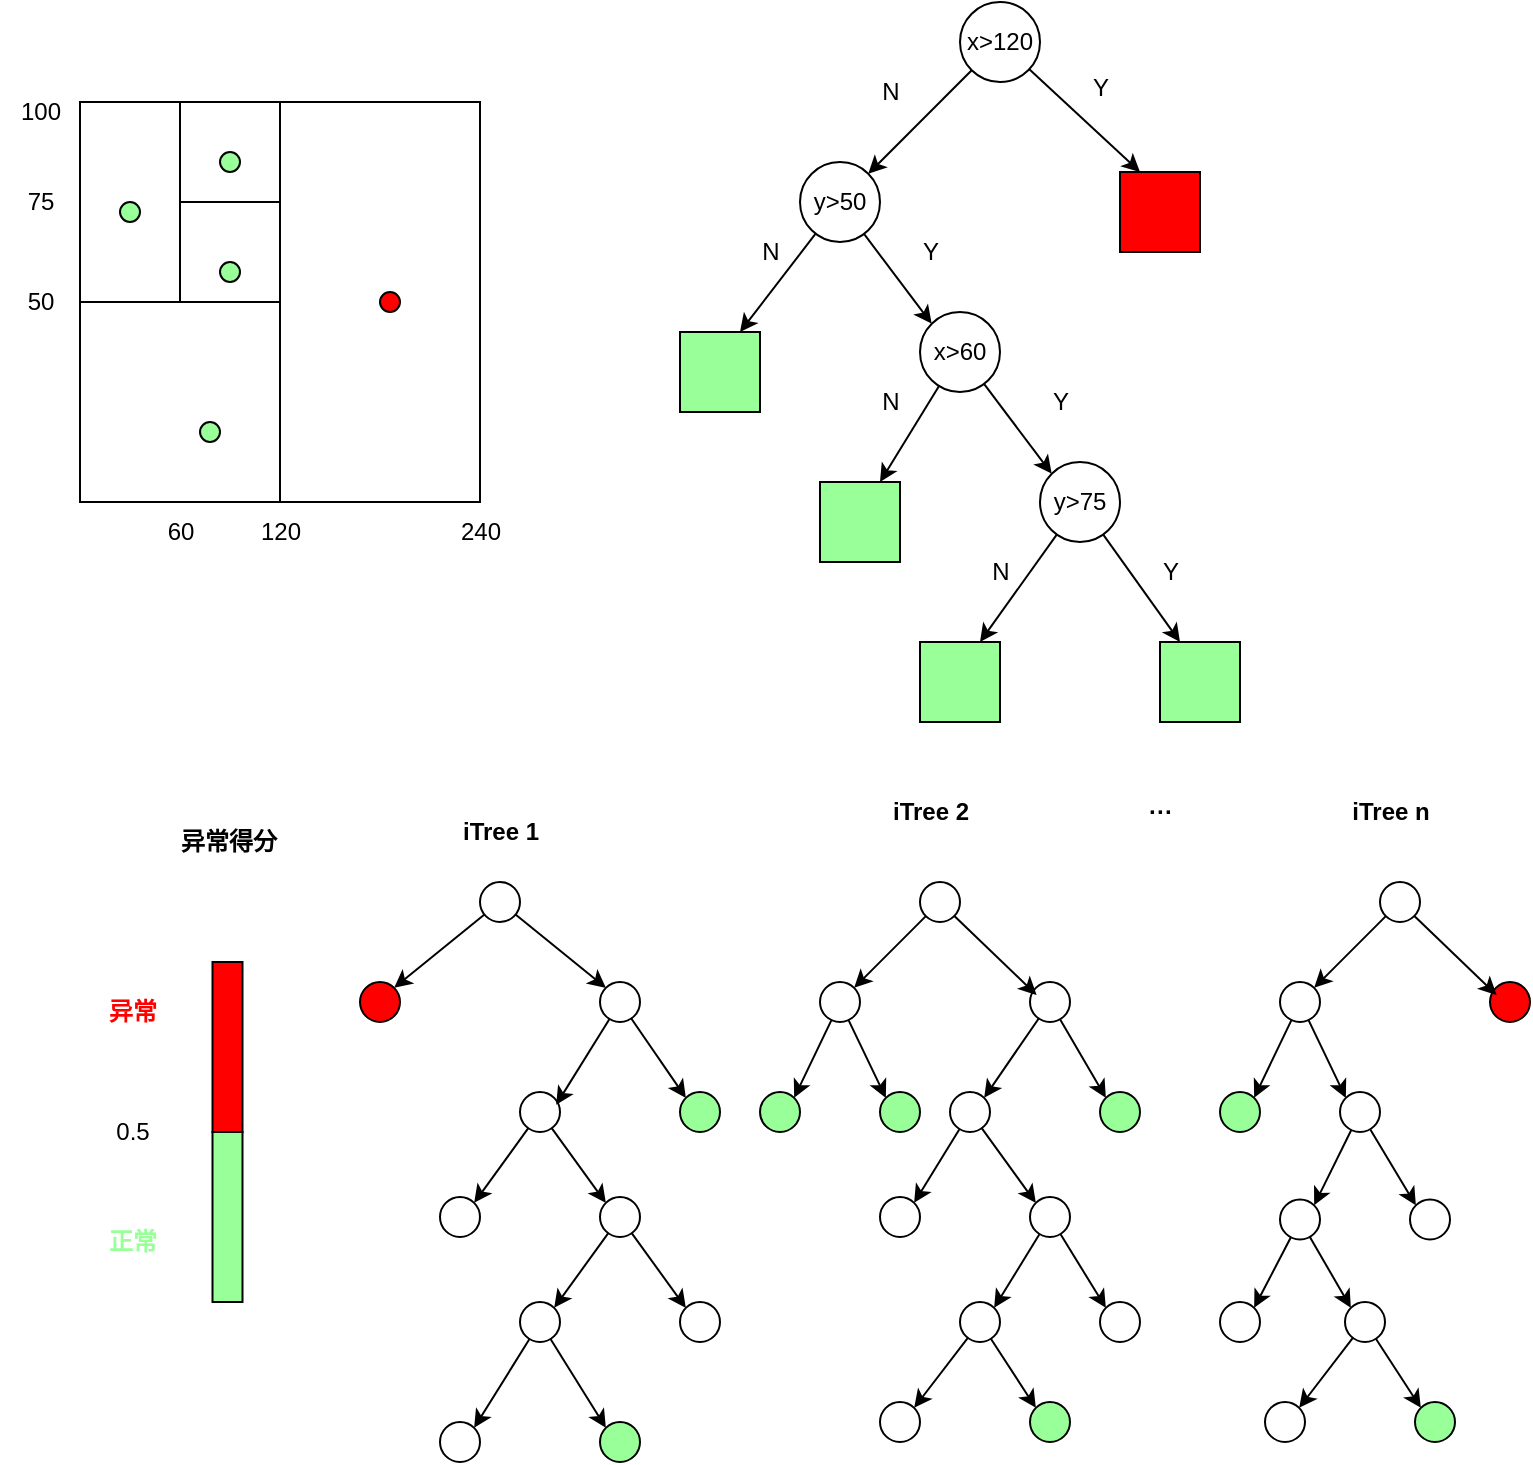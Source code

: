 <mxfile version="24.2.2" type="github">
  <diagram name="第 1 页" id="rHj-dIYMqYzPayB8cscu">
    <mxGraphModel dx="2474" dy="839" grid="1" gridSize="10" guides="1" tooltips="1" connect="1" arrows="1" fold="1" page="1" pageScale="1" pageWidth="827" pageHeight="1169" math="0" shadow="0">
      <root>
        <mxCell id="0" />
        <mxCell id="1" parent="0" />
        <mxCell id="abwORtX6xPweR-GpnYd3-14" value="" style="rounded=0;whiteSpace=wrap;html=1;" parent="1" vertex="1">
          <mxGeometry x="-190" y="270" width="50" height="50" as="geometry" />
        </mxCell>
        <mxCell id="abwORtX6xPweR-GpnYd3-15" value="240" style="text;html=1;align=center;verticalAlign=middle;resizable=0;points=[];autosize=1;strokeColor=none;fillColor=none;" parent="1" vertex="1">
          <mxGeometry x="-60" y="470" width="40" height="30" as="geometry" />
        </mxCell>
        <mxCell id="abwORtX6xPweR-GpnYd3-18" value="120" style="text;html=1;align=center;verticalAlign=middle;resizable=0;points=[];autosize=1;strokeColor=none;fillColor=none;" parent="1" vertex="1">
          <mxGeometry x="-160" y="470" width="40" height="30" as="geometry" />
        </mxCell>
        <mxCell id="abwORtX6xPweR-GpnYd3-20" value="" style="rounded=0;whiteSpace=wrap;html=1;" parent="1" vertex="1">
          <mxGeometry x="-240" y="370" width="100" height="100" as="geometry" />
        </mxCell>
        <mxCell id="abwORtX6xPweR-GpnYd3-21" value="" style="rounded=0;whiteSpace=wrap;html=1;" parent="1" vertex="1">
          <mxGeometry x="-140" y="270" width="100" height="200" as="geometry" />
        </mxCell>
        <mxCell id="abwORtX6xPweR-GpnYd3-22" value="" style="rounded=0;whiteSpace=wrap;html=1;" parent="1" vertex="1">
          <mxGeometry x="-190" y="320" width="50" height="50" as="geometry" />
        </mxCell>
        <mxCell id="abwORtX6xPweR-GpnYd3-23" value="" style="rounded=0;whiteSpace=wrap;html=1;" parent="1" vertex="1">
          <mxGeometry x="-240" y="270" width="50" height="100" as="geometry" />
        </mxCell>
        <mxCell id="abwORtX6xPweR-GpnYd3-24" value="" style="ellipse;whiteSpace=wrap;html=1;aspect=fixed;fillColor=#99FF99;" parent="1" vertex="1">
          <mxGeometry x="-170" y="295" width="10" height="10" as="geometry" />
        </mxCell>
        <mxCell id="abwORtX6xPweR-GpnYd3-33" value="" style="ellipse;whiteSpace=wrap;html=1;aspect=fixed;fillColor=#99FF99;" parent="1" vertex="1">
          <mxGeometry x="-220" y="320" width="10" height="10" as="geometry" />
        </mxCell>
        <mxCell id="abwORtX6xPweR-GpnYd3-36" value="" style="ellipse;whiteSpace=wrap;html=1;aspect=fixed;fillColor=#99FF99;" parent="1" vertex="1">
          <mxGeometry x="-170" y="350" width="10" height="10" as="geometry" />
        </mxCell>
        <mxCell id="abwORtX6xPweR-GpnYd3-38" value="" style="ellipse;whiteSpace=wrap;html=1;aspect=fixed;fillColor=#99FF99;" parent="1" vertex="1">
          <mxGeometry x="-180" y="430" width="10" height="10" as="geometry" />
        </mxCell>
        <mxCell id="abwORtX6xPweR-GpnYd3-39" value="" style="ellipse;whiteSpace=wrap;html=1;aspect=fixed;fillColor=#FF0000;" parent="1" vertex="1">
          <mxGeometry x="-90" y="365" width="10" height="10" as="geometry" />
        </mxCell>
        <mxCell id="abwORtX6xPweR-GpnYd3-41" value="60" style="text;html=1;align=center;verticalAlign=middle;resizable=0;points=[];autosize=1;strokeColor=none;fillColor=none;" parent="1" vertex="1">
          <mxGeometry x="-210" y="470" width="40" height="30" as="geometry" />
        </mxCell>
        <mxCell id="abwORtX6xPweR-GpnYd3-42" value="50" style="text;html=1;align=center;verticalAlign=middle;resizable=0;points=[];autosize=1;strokeColor=none;fillColor=none;" parent="1" vertex="1">
          <mxGeometry x="-280" y="355" width="40" height="30" as="geometry" />
        </mxCell>
        <mxCell id="abwORtX6xPweR-GpnYd3-43" value="75" style="text;html=1;align=center;verticalAlign=middle;resizable=0;points=[];autosize=1;strokeColor=none;fillColor=none;" parent="1" vertex="1">
          <mxGeometry x="-280" y="305" width="40" height="30" as="geometry" />
        </mxCell>
        <mxCell id="abwORtX6xPweR-GpnYd3-44" value="100" style="text;html=1;align=center;verticalAlign=middle;resizable=0;points=[];autosize=1;strokeColor=none;fillColor=none;" parent="1" vertex="1">
          <mxGeometry x="-280" y="260" width="40" height="30" as="geometry" />
        </mxCell>
        <mxCell id="abwORtX6xPweR-GpnYd3-65" style="rounded=0;orthogonalLoop=1;jettySize=auto;html=1;entryX=1;entryY=0;entryDx=0;entryDy=0;" parent="1" source="abwORtX6xPweR-GpnYd3-45" target="abwORtX6xPweR-GpnYd3-57" edge="1">
          <mxGeometry relative="1" as="geometry" />
        </mxCell>
        <mxCell id="abwORtX6xPweR-GpnYd3-66" style="rounded=0;orthogonalLoop=1;jettySize=auto;html=1;entryX=0.25;entryY=0;entryDx=0;entryDy=0;" parent="1" source="abwORtX6xPweR-GpnYd3-45" target="abwORtX6xPweR-GpnYd3-58" edge="1">
          <mxGeometry relative="1" as="geometry" />
        </mxCell>
        <mxCell id="abwORtX6xPweR-GpnYd3-45" value="x&amp;gt;120" style="ellipse;whiteSpace=wrap;html=1;aspect=fixed;" parent="1" vertex="1">
          <mxGeometry x="200" y="220" width="40" height="40" as="geometry" />
        </mxCell>
        <mxCell id="abwORtX6xPweR-GpnYd3-67" style="rounded=0;orthogonalLoop=1;jettySize=auto;html=1;entryX=0.75;entryY=0;entryDx=0;entryDy=0;" parent="1" source="abwORtX6xPweR-GpnYd3-57" target="abwORtX6xPweR-GpnYd3-61" edge="1">
          <mxGeometry relative="1" as="geometry" />
        </mxCell>
        <mxCell id="abwORtX6xPweR-GpnYd3-68" style="rounded=0;orthogonalLoop=1;jettySize=auto;html=1;entryX=0;entryY=0;entryDx=0;entryDy=0;" parent="1" source="abwORtX6xPweR-GpnYd3-57" target="abwORtX6xPweR-GpnYd3-59" edge="1">
          <mxGeometry relative="1" as="geometry" />
        </mxCell>
        <mxCell id="abwORtX6xPweR-GpnYd3-57" value="y&amp;gt;50" style="ellipse;whiteSpace=wrap;html=1;aspect=fixed;" parent="1" vertex="1">
          <mxGeometry x="120" y="300" width="40" height="40" as="geometry" />
        </mxCell>
        <mxCell id="abwORtX6xPweR-GpnYd3-58" value="" style="whiteSpace=wrap;html=1;aspect=fixed;fillColor=#FF0000;" parent="1" vertex="1">
          <mxGeometry x="280" y="305" width="40" height="40" as="geometry" />
        </mxCell>
        <mxCell id="abwORtX6xPweR-GpnYd3-69" style="rounded=0;orthogonalLoop=1;jettySize=auto;html=1;entryX=0.75;entryY=0;entryDx=0;entryDy=0;" parent="1" source="abwORtX6xPweR-GpnYd3-59" target="abwORtX6xPweR-GpnYd3-62" edge="1">
          <mxGeometry relative="1" as="geometry" />
        </mxCell>
        <mxCell id="abwORtX6xPweR-GpnYd3-70" style="rounded=0;orthogonalLoop=1;jettySize=auto;html=1;entryX=0;entryY=0;entryDx=0;entryDy=0;" parent="1" source="abwORtX6xPweR-GpnYd3-59" target="abwORtX6xPweR-GpnYd3-60" edge="1">
          <mxGeometry relative="1" as="geometry" />
        </mxCell>
        <mxCell id="abwORtX6xPweR-GpnYd3-59" value="x&amp;gt;60" style="ellipse;whiteSpace=wrap;html=1;aspect=fixed;" parent="1" vertex="1">
          <mxGeometry x="180" y="375" width="40" height="40" as="geometry" />
        </mxCell>
        <mxCell id="abwORtX6xPweR-GpnYd3-71" style="rounded=0;orthogonalLoop=1;jettySize=auto;html=1;entryX=0.75;entryY=0;entryDx=0;entryDy=0;" parent="1" source="abwORtX6xPweR-GpnYd3-60" target="abwORtX6xPweR-GpnYd3-63" edge="1">
          <mxGeometry relative="1" as="geometry" />
        </mxCell>
        <mxCell id="abwORtX6xPweR-GpnYd3-72" style="rounded=0;orthogonalLoop=1;jettySize=auto;html=1;entryX=0.25;entryY=0;entryDx=0;entryDy=0;" parent="1" source="abwORtX6xPweR-GpnYd3-60" target="abwORtX6xPweR-GpnYd3-64" edge="1">
          <mxGeometry relative="1" as="geometry" />
        </mxCell>
        <mxCell id="abwORtX6xPweR-GpnYd3-60" value="y&amp;gt;75" style="ellipse;whiteSpace=wrap;html=1;aspect=fixed;" parent="1" vertex="1">
          <mxGeometry x="240" y="450" width="40" height="40" as="geometry" />
        </mxCell>
        <mxCell id="abwORtX6xPweR-GpnYd3-61" value="" style="whiteSpace=wrap;html=1;aspect=fixed;fillColor=#99FF99;" parent="1" vertex="1">
          <mxGeometry x="60" y="385" width="40" height="40" as="geometry" />
        </mxCell>
        <mxCell id="abwORtX6xPweR-GpnYd3-62" value="" style="whiteSpace=wrap;html=1;aspect=fixed;fillColor=#99FF99;" parent="1" vertex="1">
          <mxGeometry x="130" y="460" width="40" height="40" as="geometry" />
        </mxCell>
        <mxCell id="abwORtX6xPweR-GpnYd3-63" value="" style="whiteSpace=wrap;html=1;aspect=fixed;fillColor=#99FF99;" parent="1" vertex="1">
          <mxGeometry x="180" y="540" width="40" height="40" as="geometry" />
        </mxCell>
        <mxCell id="abwORtX6xPweR-GpnYd3-64" value="" style="whiteSpace=wrap;html=1;aspect=fixed;fillColor=#99FF99;" parent="1" vertex="1">
          <mxGeometry x="300" y="540" width="40" height="40" as="geometry" />
        </mxCell>
        <mxCell id="abwORtX6xPweR-GpnYd3-73" value="N" style="text;html=1;align=center;verticalAlign=middle;resizable=0;points=[];autosize=1;strokeColor=none;fillColor=none;" parent="1" vertex="1">
          <mxGeometry x="150" y="250" width="30" height="30" as="geometry" />
        </mxCell>
        <mxCell id="abwORtX6xPweR-GpnYd3-74" value="N" style="text;html=1;align=center;verticalAlign=middle;resizable=0;points=[];autosize=1;strokeColor=none;fillColor=none;" parent="1" vertex="1">
          <mxGeometry x="90" y="330" width="30" height="30" as="geometry" />
        </mxCell>
        <mxCell id="abwORtX6xPweR-GpnYd3-75" value="N" style="text;html=1;align=center;verticalAlign=middle;resizable=0;points=[];autosize=1;strokeColor=none;fillColor=none;" parent="1" vertex="1">
          <mxGeometry x="150" y="405" width="30" height="30" as="geometry" />
        </mxCell>
        <mxCell id="abwORtX6xPweR-GpnYd3-76" value="N" style="text;html=1;align=center;verticalAlign=middle;resizable=0;points=[];autosize=1;strokeColor=none;fillColor=none;" parent="1" vertex="1">
          <mxGeometry x="205" y="490" width="30" height="30" as="geometry" />
        </mxCell>
        <mxCell id="abwORtX6xPweR-GpnYd3-77" value="Y" style="text;html=1;align=center;verticalAlign=middle;resizable=0;points=[];autosize=1;strokeColor=none;fillColor=none;" parent="1" vertex="1">
          <mxGeometry x="255" y="248" width="30" height="30" as="geometry" />
        </mxCell>
        <mxCell id="abwORtX6xPweR-GpnYd3-78" value="Y" style="text;html=1;align=center;verticalAlign=middle;resizable=0;points=[];autosize=1;strokeColor=none;fillColor=none;" parent="1" vertex="1">
          <mxGeometry x="170" y="330" width="30" height="30" as="geometry" />
        </mxCell>
        <mxCell id="abwORtX6xPweR-GpnYd3-79" value="Y" style="text;html=1;align=center;verticalAlign=middle;resizable=0;points=[];autosize=1;strokeColor=none;fillColor=none;" parent="1" vertex="1">
          <mxGeometry x="235" y="405" width="30" height="30" as="geometry" />
        </mxCell>
        <mxCell id="abwORtX6xPweR-GpnYd3-80" value="Y" style="text;html=1;align=center;verticalAlign=middle;resizable=0;points=[];autosize=1;strokeColor=none;fillColor=none;" parent="1" vertex="1">
          <mxGeometry x="290" y="490" width="30" height="30" as="geometry" />
        </mxCell>
        <mxCell id="abwORtX6xPweR-GpnYd3-81" value="&lt;b&gt;异常得分&lt;/b&gt;" style="text;html=1;align=center;verticalAlign=middle;resizable=0;points=[];autosize=1;strokeColor=none;fillColor=none;" parent="1" vertex="1">
          <mxGeometry x="-201.25" y="625" width="70" height="30" as="geometry" />
        </mxCell>
        <mxCell id="abwORtX6xPweR-GpnYd3-82" value="" style="rounded=0;whiteSpace=wrap;html=1;fillColor=#FF0000;" parent="1" vertex="1">
          <mxGeometry x="-173.75" y="700" width="15" height="85" as="geometry" />
        </mxCell>
        <mxCell id="abwORtX6xPweR-GpnYd3-84" value="" style="rounded=0;whiteSpace=wrap;html=1;fillColor=#99FF99;" parent="1" vertex="1">
          <mxGeometry x="-173.75" y="785" width="15" height="85" as="geometry" />
        </mxCell>
        <mxCell id="abwORtX6xPweR-GpnYd3-85" value="&lt;b&gt;&lt;font color=&quot;#ff0000&quot;&gt;异常&lt;/font&gt;&lt;/b&gt;" style="text;html=1;align=center;verticalAlign=middle;resizable=0;points=[];autosize=1;strokeColor=none;fillColor=none;" parent="1" vertex="1">
          <mxGeometry x="-238.75" y="710" width="50" height="30" as="geometry" />
        </mxCell>
        <mxCell id="abwORtX6xPweR-GpnYd3-86" value="0.5" style="text;html=1;align=center;verticalAlign=middle;resizable=0;points=[];autosize=1;strokeColor=none;fillColor=none;" parent="1" vertex="1">
          <mxGeometry x="-233.75" y="770" width="40" height="30" as="geometry" />
        </mxCell>
        <mxCell id="abwORtX6xPweR-GpnYd3-87" value="&lt;font color=&quot;#99ff99&quot;&gt;&lt;b&gt;正常&lt;/b&gt;&lt;/font&gt;" style="text;html=1;align=center;verticalAlign=middle;resizable=0;points=[];autosize=1;strokeColor=none;fillColor=none;" parent="1" vertex="1">
          <mxGeometry x="-238.75" y="825" width="50" height="30" as="geometry" />
        </mxCell>
        <mxCell id="abwORtX6xPweR-GpnYd3-88" value="&lt;b&gt;iTree 1&lt;/b&gt;" style="text;html=1;align=center;verticalAlign=middle;resizable=0;points=[];autosize=1;strokeColor=none;fillColor=none;" parent="1" vertex="1">
          <mxGeometry x="-60" y="620" width="60" height="30" as="geometry" />
        </mxCell>
        <mxCell id="abwORtX6xPweR-GpnYd3-100" style="rounded=0;orthogonalLoop=1;jettySize=auto;html=1;entryX=1;entryY=0;entryDx=0;entryDy=0;" parent="1" source="abwORtX6xPweR-GpnYd3-89" target="abwORtX6xPweR-GpnYd3-90" edge="1">
          <mxGeometry relative="1" as="geometry" />
        </mxCell>
        <mxCell id="abwORtX6xPweR-GpnYd3-101" style="rounded=0;orthogonalLoop=1;jettySize=auto;html=1;entryX=0;entryY=0;entryDx=0;entryDy=0;" parent="1" source="abwORtX6xPweR-GpnYd3-89" target="abwORtX6xPweR-GpnYd3-91" edge="1">
          <mxGeometry relative="1" as="geometry" />
        </mxCell>
        <mxCell id="abwORtX6xPweR-GpnYd3-89" value="" style="ellipse;whiteSpace=wrap;html=1;aspect=fixed;" parent="1" vertex="1">
          <mxGeometry x="-40" y="660" width="20" height="20" as="geometry" />
        </mxCell>
        <mxCell id="abwORtX6xPweR-GpnYd3-90" value="" style="ellipse;whiteSpace=wrap;html=1;aspect=fixed;fillColor=#FF0000;" parent="1" vertex="1">
          <mxGeometry x="-100" y="710" width="20" height="20" as="geometry" />
        </mxCell>
        <mxCell id="abwORtX6xPweR-GpnYd3-103" style="rounded=0;orthogonalLoop=1;jettySize=auto;html=1;entryX=0;entryY=0;entryDx=0;entryDy=0;" parent="1" source="abwORtX6xPweR-GpnYd3-91" target="abwORtX6xPweR-GpnYd3-93" edge="1">
          <mxGeometry relative="1" as="geometry" />
        </mxCell>
        <mxCell id="abwORtX6xPweR-GpnYd3-91" value="" style="ellipse;whiteSpace=wrap;html=1;aspect=fixed;" parent="1" vertex="1">
          <mxGeometry x="20" y="710" width="20" height="20" as="geometry" />
        </mxCell>
        <mxCell id="abwORtX6xPweR-GpnYd3-104" style="rounded=0;orthogonalLoop=1;jettySize=auto;html=1;entryX=1;entryY=0;entryDx=0;entryDy=0;" parent="1" source="abwORtX6xPweR-GpnYd3-92" target="abwORtX6xPweR-GpnYd3-94" edge="1">
          <mxGeometry relative="1" as="geometry" />
        </mxCell>
        <mxCell id="abwORtX6xPweR-GpnYd3-105" style="rounded=0;orthogonalLoop=1;jettySize=auto;html=1;entryX=0;entryY=0;entryDx=0;entryDy=0;" parent="1" source="abwORtX6xPweR-GpnYd3-92" target="abwORtX6xPweR-GpnYd3-95" edge="1">
          <mxGeometry relative="1" as="geometry" />
        </mxCell>
        <mxCell id="abwORtX6xPweR-GpnYd3-92" value="" style="ellipse;whiteSpace=wrap;html=1;aspect=fixed;" parent="1" vertex="1">
          <mxGeometry x="-20" y="765" width="20" height="20" as="geometry" />
        </mxCell>
        <mxCell id="abwORtX6xPweR-GpnYd3-93" value="" style="ellipse;whiteSpace=wrap;html=1;aspect=fixed;fillColor=#99FF99;" parent="1" vertex="1">
          <mxGeometry x="60" y="765" width="20" height="20" as="geometry" />
        </mxCell>
        <mxCell id="abwORtX6xPweR-GpnYd3-94" value="" style="ellipse;whiteSpace=wrap;html=1;aspect=fixed;" parent="1" vertex="1">
          <mxGeometry x="-60" y="817.5" width="20" height="20" as="geometry" />
        </mxCell>
        <mxCell id="abwORtX6xPweR-GpnYd3-106" style="rounded=0;orthogonalLoop=1;jettySize=auto;html=1;entryX=1;entryY=0;entryDx=0;entryDy=0;" parent="1" source="abwORtX6xPweR-GpnYd3-95" target="abwORtX6xPweR-GpnYd3-96" edge="1">
          <mxGeometry relative="1" as="geometry" />
        </mxCell>
        <mxCell id="abwORtX6xPweR-GpnYd3-107" style="rounded=0;orthogonalLoop=1;jettySize=auto;html=1;entryX=0;entryY=0;entryDx=0;entryDy=0;" parent="1" source="abwORtX6xPweR-GpnYd3-95" target="abwORtX6xPweR-GpnYd3-97" edge="1">
          <mxGeometry relative="1" as="geometry" />
        </mxCell>
        <mxCell id="abwORtX6xPweR-GpnYd3-95" value="" style="ellipse;whiteSpace=wrap;html=1;aspect=fixed;" parent="1" vertex="1">
          <mxGeometry x="20" y="817.5" width="20" height="20" as="geometry" />
        </mxCell>
        <mxCell id="abwORtX6xPweR-GpnYd3-108" style="rounded=0;orthogonalLoop=1;jettySize=auto;html=1;entryX=1;entryY=0;entryDx=0;entryDy=0;" parent="1" source="abwORtX6xPweR-GpnYd3-96" target="abwORtX6xPweR-GpnYd3-98" edge="1">
          <mxGeometry relative="1" as="geometry" />
        </mxCell>
        <mxCell id="abwORtX6xPweR-GpnYd3-109" style="rounded=0;orthogonalLoop=1;jettySize=auto;html=1;entryX=0;entryY=0;entryDx=0;entryDy=0;" parent="1" source="abwORtX6xPweR-GpnYd3-96" target="abwORtX6xPweR-GpnYd3-99" edge="1">
          <mxGeometry relative="1" as="geometry" />
        </mxCell>
        <mxCell id="abwORtX6xPweR-GpnYd3-96" value="" style="ellipse;whiteSpace=wrap;html=1;aspect=fixed;" parent="1" vertex="1">
          <mxGeometry x="-20" y="870" width="20" height="20" as="geometry" />
        </mxCell>
        <mxCell id="abwORtX6xPweR-GpnYd3-97" value="" style="ellipse;whiteSpace=wrap;html=1;aspect=fixed;" parent="1" vertex="1">
          <mxGeometry x="60" y="870" width="20" height="20" as="geometry" />
        </mxCell>
        <mxCell id="abwORtX6xPweR-GpnYd3-98" value="" style="ellipse;whiteSpace=wrap;html=1;aspect=fixed;" parent="1" vertex="1">
          <mxGeometry x="-60" y="930" width="20" height="20" as="geometry" />
        </mxCell>
        <mxCell id="abwORtX6xPweR-GpnYd3-99" value="" style="ellipse;whiteSpace=wrap;html=1;aspect=fixed;fillColor=#99FF99;" parent="1" vertex="1">
          <mxGeometry x="20" y="930" width="20" height="20" as="geometry" />
        </mxCell>
        <mxCell id="abwORtX6xPweR-GpnYd3-102" style="rounded=0;orthogonalLoop=1;jettySize=auto;html=1;entryX=0.905;entryY=0.318;entryDx=0;entryDy=0;entryPerimeter=0;" parent="1" source="abwORtX6xPweR-GpnYd3-91" target="abwORtX6xPweR-GpnYd3-92" edge="1">
          <mxGeometry relative="1" as="geometry" />
        </mxCell>
        <mxCell id="abwORtX6xPweR-GpnYd3-110" value="&lt;b&gt;iTree 2&lt;/b&gt;" style="text;html=1;align=center;verticalAlign=middle;resizable=0;points=[];autosize=1;strokeColor=none;fillColor=none;" parent="1" vertex="1">
          <mxGeometry x="155" y="610" width="60" height="30" as="geometry" />
        </mxCell>
        <mxCell id="abwORtX6xPweR-GpnYd3-126" style="rounded=0;orthogonalLoop=1;jettySize=auto;html=1;entryX=1;entryY=0;entryDx=0;entryDy=0;" parent="1" source="abwORtX6xPweR-GpnYd3-111" target="abwORtX6xPweR-GpnYd3-112" edge="1">
          <mxGeometry relative="1" as="geometry" />
        </mxCell>
        <mxCell id="abwORtX6xPweR-GpnYd3-111" value="" style="ellipse;whiteSpace=wrap;html=1;aspect=fixed;" parent="1" vertex="1">
          <mxGeometry x="180" y="660" width="20" height="20" as="geometry" />
        </mxCell>
        <mxCell id="abwORtX6xPweR-GpnYd3-128" style="rounded=0;orthogonalLoop=1;jettySize=auto;html=1;entryX=1;entryY=0;entryDx=0;entryDy=0;" parent="1" source="abwORtX6xPweR-GpnYd3-112" target="abwORtX6xPweR-GpnYd3-115" edge="1">
          <mxGeometry relative="1" as="geometry" />
        </mxCell>
        <mxCell id="abwORtX6xPweR-GpnYd3-130" style="rounded=0;orthogonalLoop=1;jettySize=auto;html=1;entryX=0;entryY=0;entryDx=0;entryDy=0;" parent="1" source="abwORtX6xPweR-GpnYd3-112" target="abwORtX6xPweR-GpnYd3-116" edge="1">
          <mxGeometry relative="1" as="geometry" />
        </mxCell>
        <mxCell id="abwORtX6xPweR-GpnYd3-112" value="" style="ellipse;whiteSpace=wrap;html=1;aspect=fixed;" parent="1" vertex="1">
          <mxGeometry x="130" y="710" width="20" height="20" as="geometry" />
        </mxCell>
        <mxCell id="abwORtX6xPweR-GpnYd3-131" style="rounded=0;orthogonalLoop=1;jettySize=auto;html=1;entryX=1;entryY=0;entryDx=0;entryDy=0;" parent="1" source="abwORtX6xPweR-GpnYd3-114" target="abwORtX6xPweR-GpnYd3-118" edge="1">
          <mxGeometry relative="1" as="geometry" />
        </mxCell>
        <mxCell id="abwORtX6xPweR-GpnYd3-132" style="rounded=0;orthogonalLoop=1;jettySize=auto;html=1;entryX=0;entryY=0;entryDx=0;entryDy=0;" parent="1" source="abwORtX6xPweR-GpnYd3-114" target="abwORtX6xPweR-GpnYd3-117" edge="1">
          <mxGeometry relative="1" as="geometry" />
        </mxCell>
        <mxCell id="abwORtX6xPweR-GpnYd3-114" value="" style="ellipse;whiteSpace=wrap;html=1;aspect=fixed;" parent="1" vertex="1">
          <mxGeometry x="235" y="710" width="20" height="20" as="geometry" />
        </mxCell>
        <mxCell id="abwORtX6xPweR-GpnYd3-115" value="" style="ellipse;whiteSpace=wrap;html=1;aspect=fixed;fillColor=#99FF99;" parent="1" vertex="1">
          <mxGeometry x="100" y="765" width="20" height="20" as="geometry" />
        </mxCell>
        <mxCell id="abwORtX6xPweR-GpnYd3-116" value="" style="ellipse;whiteSpace=wrap;html=1;aspect=fixed;fillColor=#99FF99;" parent="1" vertex="1">
          <mxGeometry x="160" y="765" width="20" height="20" as="geometry" />
        </mxCell>
        <mxCell id="abwORtX6xPweR-GpnYd3-117" value="" style="ellipse;whiteSpace=wrap;html=1;aspect=fixed;fillColor=#99FF99;" parent="1" vertex="1">
          <mxGeometry x="270" y="765" width="20" height="20" as="geometry" />
        </mxCell>
        <mxCell id="abwORtX6xPweR-GpnYd3-133" style="rounded=0;orthogonalLoop=1;jettySize=auto;html=1;entryX=1;entryY=0;entryDx=0;entryDy=0;" parent="1" source="abwORtX6xPweR-GpnYd3-118" target="abwORtX6xPweR-GpnYd3-120" edge="1">
          <mxGeometry relative="1" as="geometry" />
        </mxCell>
        <mxCell id="abwORtX6xPweR-GpnYd3-134" style="rounded=0;orthogonalLoop=1;jettySize=auto;html=1;entryX=0;entryY=0;entryDx=0;entryDy=0;" parent="1" source="abwORtX6xPweR-GpnYd3-118" target="abwORtX6xPweR-GpnYd3-121" edge="1">
          <mxGeometry relative="1" as="geometry" />
        </mxCell>
        <mxCell id="abwORtX6xPweR-GpnYd3-118" value="" style="ellipse;whiteSpace=wrap;html=1;aspect=fixed;" parent="1" vertex="1">
          <mxGeometry x="195" y="765" width="20" height="20" as="geometry" />
        </mxCell>
        <mxCell id="abwORtX6xPweR-GpnYd3-120" value="" style="ellipse;whiteSpace=wrap;html=1;aspect=fixed;" parent="1" vertex="1">
          <mxGeometry x="160" y="817.5" width="20" height="20" as="geometry" />
        </mxCell>
        <mxCell id="abwORtX6xPweR-GpnYd3-135" style="rounded=0;orthogonalLoop=1;jettySize=auto;html=1;entryX=1;entryY=0;entryDx=0;entryDy=0;" parent="1" source="abwORtX6xPweR-GpnYd3-121" target="abwORtX6xPweR-GpnYd3-122" edge="1">
          <mxGeometry relative="1" as="geometry" />
        </mxCell>
        <mxCell id="abwORtX6xPweR-GpnYd3-136" style="rounded=0;orthogonalLoop=1;jettySize=auto;html=1;entryX=0;entryY=0;entryDx=0;entryDy=0;" parent="1" source="abwORtX6xPweR-GpnYd3-121" target="abwORtX6xPweR-GpnYd3-123" edge="1">
          <mxGeometry relative="1" as="geometry" />
        </mxCell>
        <mxCell id="abwORtX6xPweR-GpnYd3-121" value="" style="ellipse;whiteSpace=wrap;html=1;aspect=fixed;" parent="1" vertex="1">
          <mxGeometry x="235" y="817.5" width="20" height="20" as="geometry" />
        </mxCell>
        <mxCell id="abwORtX6xPweR-GpnYd3-137" style="rounded=0;orthogonalLoop=1;jettySize=auto;html=1;entryX=1;entryY=0;entryDx=0;entryDy=0;" parent="1" source="abwORtX6xPweR-GpnYd3-122" target="abwORtX6xPweR-GpnYd3-124" edge="1">
          <mxGeometry relative="1" as="geometry" />
        </mxCell>
        <mxCell id="abwORtX6xPweR-GpnYd3-138" style="rounded=0;orthogonalLoop=1;jettySize=auto;html=1;entryX=0;entryY=0;entryDx=0;entryDy=0;" parent="1" source="abwORtX6xPweR-GpnYd3-122" target="abwORtX6xPweR-GpnYd3-125" edge="1">
          <mxGeometry relative="1" as="geometry" />
        </mxCell>
        <mxCell id="abwORtX6xPweR-GpnYd3-122" value="" style="ellipse;whiteSpace=wrap;html=1;aspect=fixed;" parent="1" vertex="1">
          <mxGeometry x="200" y="870" width="20" height="20" as="geometry" />
        </mxCell>
        <mxCell id="abwORtX6xPweR-GpnYd3-123" value="" style="ellipse;whiteSpace=wrap;html=1;aspect=fixed;" parent="1" vertex="1">
          <mxGeometry x="270" y="870" width="20" height="20" as="geometry" />
        </mxCell>
        <mxCell id="abwORtX6xPweR-GpnYd3-124" value="" style="ellipse;whiteSpace=wrap;html=1;aspect=fixed;" parent="1" vertex="1">
          <mxGeometry x="160" y="920" width="20" height="20" as="geometry" />
        </mxCell>
        <mxCell id="abwORtX6xPweR-GpnYd3-125" value="" style="ellipse;whiteSpace=wrap;html=1;aspect=fixed;fillColor=#99FF99;" parent="1" vertex="1">
          <mxGeometry x="235" y="920" width="20" height="20" as="geometry" />
        </mxCell>
        <mxCell id="abwORtX6xPweR-GpnYd3-127" style="rounded=0;orthogonalLoop=1;jettySize=auto;html=1;entryX=0.166;entryY=0.325;entryDx=0;entryDy=0;entryPerimeter=0;" parent="1" source="abwORtX6xPweR-GpnYd3-111" target="abwORtX6xPweR-GpnYd3-114" edge="1">
          <mxGeometry relative="1" as="geometry" />
        </mxCell>
        <mxCell id="abwORtX6xPweR-GpnYd3-139" value="&lt;b&gt;···&lt;/b&gt;" style="text;html=1;align=center;verticalAlign=middle;resizable=0;points=[];autosize=1;strokeColor=none;fillColor=none;" parent="1" vertex="1">
          <mxGeometry x="280" y="610" width="40" height="30" as="geometry" />
        </mxCell>
        <mxCell id="abwORtX6xPweR-GpnYd3-140" value="&lt;b&gt;iTree n&lt;/b&gt;" style="text;html=1;align=center;verticalAlign=middle;resizable=0;points=[];autosize=1;strokeColor=none;fillColor=none;" parent="1" vertex="1">
          <mxGeometry x="385" y="610" width="60" height="30" as="geometry" />
        </mxCell>
        <mxCell id="abwORtX6xPweR-GpnYd3-141" style="rounded=0;orthogonalLoop=1;jettySize=auto;html=1;entryX=1;entryY=0;entryDx=0;entryDy=0;" parent="1" source="abwORtX6xPweR-GpnYd3-142" target="abwORtX6xPweR-GpnYd3-145" edge="1">
          <mxGeometry relative="1" as="geometry" />
        </mxCell>
        <mxCell id="abwORtX6xPweR-GpnYd3-142" value="" style="ellipse;whiteSpace=wrap;html=1;aspect=fixed;" parent="1" vertex="1">
          <mxGeometry x="410" y="660" width="20" height="20" as="geometry" />
        </mxCell>
        <mxCell id="abwORtX6xPweR-GpnYd3-143" style="rounded=0;orthogonalLoop=1;jettySize=auto;html=1;entryX=1;entryY=0;entryDx=0;entryDy=0;" parent="1" source="abwORtX6xPweR-GpnYd3-145" target="abwORtX6xPweR-GpnYd3-149" edge="1">
          <mxGeometry relative="1" as="geometry" />
        </mxCell>
        <mxCell id="abwORtX6xPweR-GpnYd3-166" style="rounded=0;orthogonalLoop=1;jettySize=auto;html=1;entryX=0;entryY=0;entryDx=0;entryDy=0;" parent="1" source="abwORtX6xPweR-GpnYd3-145" target="abwORtX6xPweR-GpnYd3-154" edge="1">
          <mxGeometry relative="1" as="geometry" />
        </mxCell>
        <mxCell id="abwORtX6xPweR-GpnYd3-145" value="" style="ellipse;whiteSpace=wrap;html=1;aspect=fixed;" parent="1" vertex="1">
          <mxGeometry x="360" y="710" width="20" height="20" as="geometry" />
        </mxCell>
        <mxCell id="abwORtX6xPweR-GpnYd3-148" value="" style="ellipse;whiteSpace=wrap;html=1;aspect=fixed;fillColor=#FF0000;" parent="1" vertex="1">
          <mxGeometry x="465" y="710" width="20" height="20" as="geometry" />
        </mxCell>
        <mxCell id="abwORtX6xPweR-GpnYd3-149" value="" style="ellipse;whiteSpace=wrap;html=1;aspect=fixed;fillColor=#99FF99;" parent="1" vertex="1">
          <mxGeometry x="330" y="765" width="20" height="20" as="geometry" />
        </mxCell>
        <mxCell id="abwORtX6xPweR-GpnYd3-168" style="rounded=0;orthogonalLoop=1;jettySize=auto;html=1;entryX=1;entryY=0;entryDx=0;entryDy=0;" parent="1" source="abwORtX6xPweR-GpnYd3-154" target="abwORtX6xPweR-GpnYd3-158" edge="1">
          <mxGeometry relative="1" as="geometry" />
        </mxCell>
        <mxCell id="abwORtX6xPweR-GpnYd3-169" style="rounded=0;orthogonalLoop=1;jettySize=auto;html=1;entryX=0;entryY=0;entryDx=0;entryDy=0;" parent="1" source="abwORtX6xPweR-GpnYd3-154" target="abwORtX6xPweR-GpnYd3-155" edge="1">
          <mxGeometry relative="1" as="geometry" />
        </mxCell>
        <mxCell id="abwORtX6xPweR-GpnYd3-154" value="" style="ellipse;whiteSpace=wrap;html=1;aspect=fixed;" parent="1" vertex="1">
          <mxGeometry x="390" y="765" width="20" height="20" as="geometry" />
        </mxCell>
        <mxCell id="abwORtX6xPweR-GpnYd3-155" value="" style="ellipse;whiteSpace=wrap;html=1;aspect=fixed;" parent="1" vertex="1">
          <mxGeometry x="425" y="818.75" width="20" height="20" as="geometry" />
        </mxCell>
        <mxCell id="abwORtX6xPweR-GpnYd3-170" style="rounded=0;orthogonalLoop=1;jettySize=auto;html=1;entryX=1;entryY=0;entryDx=0;entryDy=0;" parent="1" source="abwORtX6xPweR-GpnYd3-158" target="abwORtX6xPweR-GpnYd3-162" edge="1">
          <mxGeometry relative="1" as="geometry" />
        </mxCell>
        <mxCell id="abwORtX6xPweR-GpnYd3-171" style="rounded=0;orthogonalLoop=1;jettySize=auto;html=1;entryX=0;entryY=0;entryDx=0;entryDy=0;" parent="1" source="abwORtX6xPweR-GpnYd3-158" target="abwORtX6xPweR-GpnYd3-161" edge="1">
          <mxGeometry relative="1" as="geometry" />
        </mxCell>
        <mxCell id="abwORtX6xPweR-GpnYd3-158" value="" style="ellipse;whiteSpace=wrap;html=1;aspect=fixed;" parent="1" vertex="1">
          <mxGeometry x="360" y="818.75" width="20" height="20" as="geometry" />
        </mxCell>
        <mxCell id="abwORtX6xPweR-GpnYd3-159" style="rounded=0;orthogonalLoop=1;jettySize=auto;html=1;entryX=1;entryY=0;entryDx=0;entryDy=0;" parent="1" source="abwORtX6xPweR-GpnYd3-161" target="abwORtX6xPweR-GpnYd3-163" edge="1">
          <mxGeometry relative="1" as="geometry" />
        </mxCell>
        <mxCell id="abwORtX6xPweR-GpnYd3-160" style="rounded=0;orthogonalLoop=1;jettySize=auto;html=1;entryX=0;entryY=0;entryDx=0;entryDy=0;" parent="1" source="abwORtX6xPweR-GpnYd3-161" target="abwORtX6xPweR-GpnYd3-164" edge="1">
          <mxGeometry relative="1" as="geometry" />
        </mxCell>
        <mxCell id="abwORtX6xPweR-GpnYd3-161" value="" style="ellipse;whiteSpace=wrap;html=1;aspect=fixed;" parent="1" vertex="1">
          <mxGeometry x="392.5" y="870" width="20" height="20" as="geometry" />
        </mxCell>
        <mxCell id="abwORtX6xPweR-GpnYd3-162" value="" style="ellipse;whiteSpace=wrap;html=1;aspect=fixed;" parent="1" vertex="1">
          <mxGeometry x="330" y="870" width="20" height="20" as="geometry" />
        </mxCell>
        <mxCell id="abwORtX6xPweR-GpnYd3-163" value="" style="ellipse;whiteSpace=wrap;html=1;aspect=fixed;" parent="1" vertex="1">
          <mxGeometry x="352.5" y="920" width="20" height="20" as="geometry" />
        </mxCell>
        <mxCell id="abwORtX6xPweR-GpnYd3-164" value="" style="ellipse;whiteSpace=wrap;html=1;aspect=fixed;fillColor=#99FF99;" parent="1" vertex="1">
          <mxGeometry x="427.5" y="920" width="20" height="20" as="geometry" />
        </mxCell>
        <mxCell id="abwORtX6xPweR-GpnYd3-165" style="rounded=0;orthogonalLoop=1;jettySize=auto;html=1;entryX=0.166;entryY=0.325;entryDx=0;entryDy=0;entryPerimeter=0;" parent="1" source="abwORtX6xPweR-GpnYd3-142" target="abwORtX6xPweR-GpnYd3-148" edge="1">
          <mxGeometry relative="1" as="geometry" />
        </mxCell>
      </root>
    </mxGraphModel>
  </diagram>
</mxfile>
